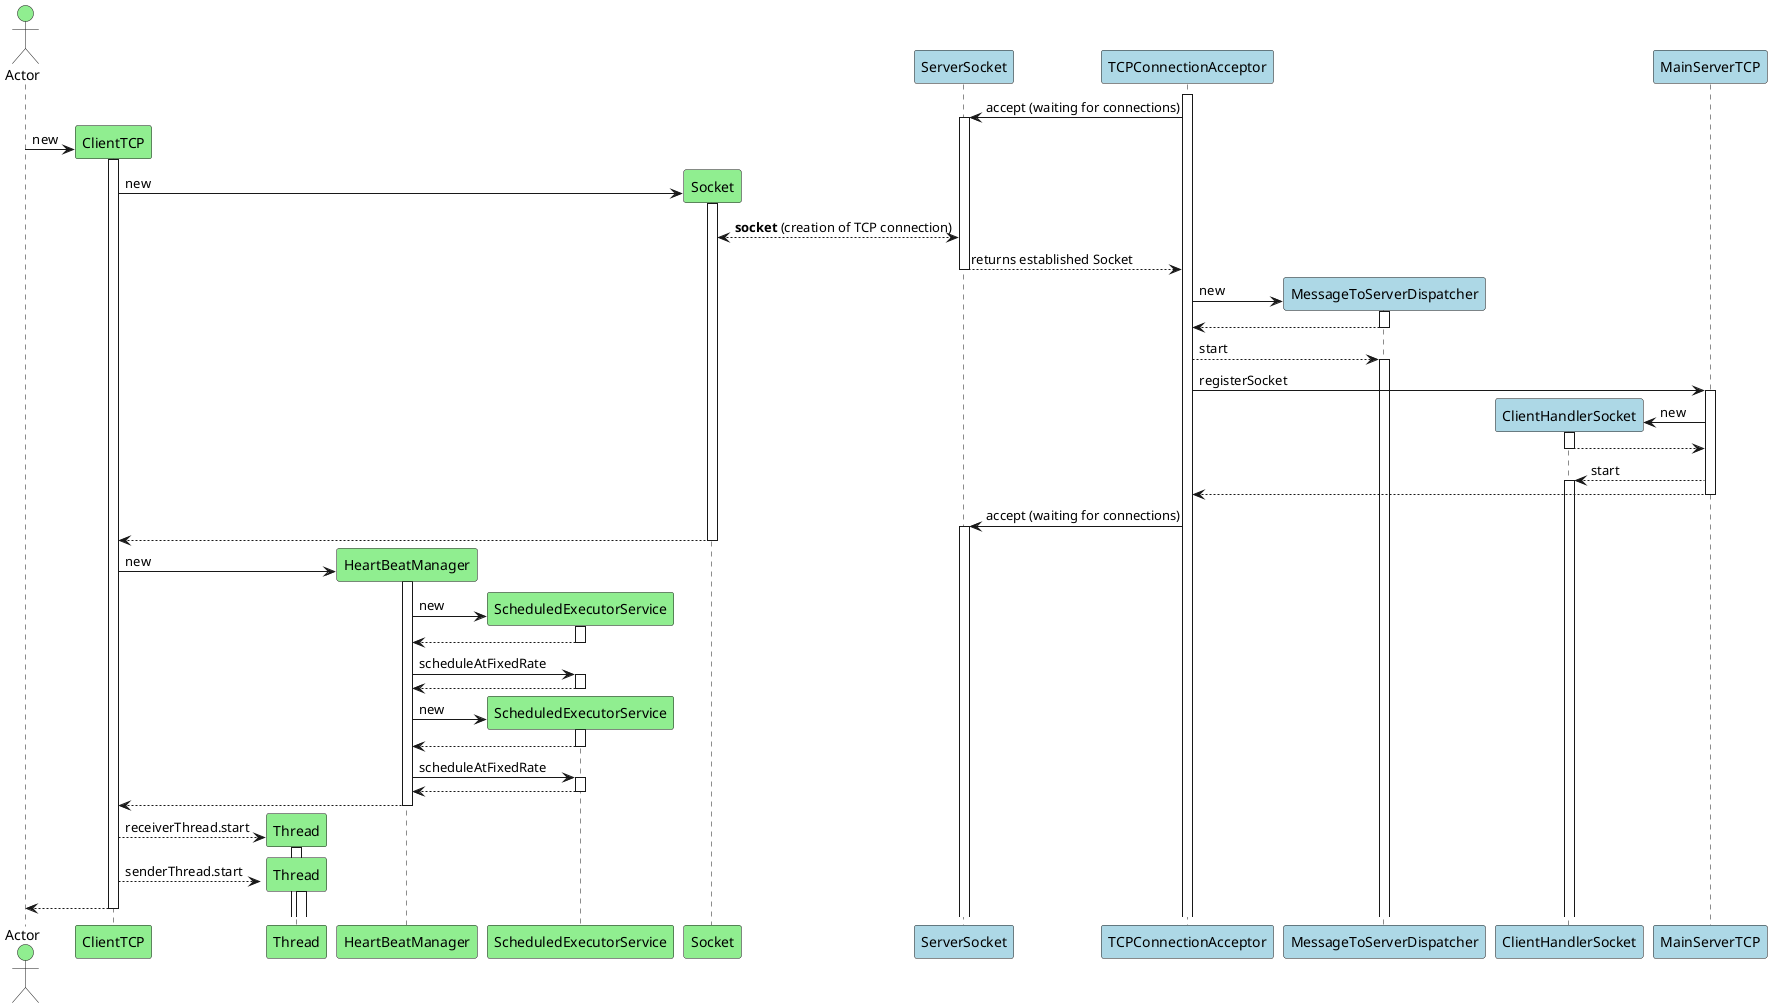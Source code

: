 @startuml
actor Actor #lightgreen
participant ClientTCP #lightgreen
participant Thread #lightgreen
participant HeartBeatManager #lightgreen
participant ScheduledExecutorService #lightgreen
participant Socket #lightgreen
participant ServerSocket #lightblue
participant TCPConnectionAcceptor #lightblue
participant MessageToServerDispatcher #lightblue
participant ClientHandlerSocket #lightblue
participant MainServerTCP #lightblue

activate TCPConnectionAcceptor
TCPConnectionAcceptor -> ServerSocket ++ : accept (waiting for connections)

create ClientTCP
Actor -> ClientTCP ++ : new

create Socket
ClientTCP -> Socket ++ : new

Socket <--> ServerSocket : **socket** (creation of TCP connection)

ServerSocket --> TCPConnectionAcceptor -- : returns established Socket

create MessageToServerDispatcher
TCPConnectionAcceptor -> MessageToServerDispatcher ++ : new

MessageToServerDispatcher --> TCPConnectionAcceptor --

TCPConnectionAcceptor --> MessageToServerDispatcher ++ : start

TCPConnectionAcceptor -> MainServerTCP ++ : registerSocket

create ClientHandlerSocket
MainServerTCP -> ClientHandlerSocket ++ : new

ClientHandlerSocket --> MainServerTCP --

MainServerTCP --> ClientHandlerSocket ++ : start

MainServerTCP --> TCPConnectionAcceptor --

TCPConnectionAcceptor -> ServerSocket ++ : accept (waiting for connections)

Socket --> ClientTCP --

create HeartBeatManager
ClientTCP -> HeartBeatManager ++ : new
create ScheduledExecutorService
HeartBeatManager -> ScheduledExecutorService ++ : new
ScheduledExecutorService --> HeartBeatManager --
HeartBeatManager -> ScheduledExecutorService ++ : scheduleAtFixedRate
ScheduledExecutorService --> HeartBeatManager --
create ScheduledExecutorService
HeartBeatManager -> ScheduledExecutorService ++ : new
ScheduledExecutorService --> HeartBeatManager --
HeartBeatManager -> ScheduledExecutorService ++ : scheduleAtFixedRate
ScheduledExecutorService --> HeartBeatManager --

HeartBeatManager --> ClientTCP --

create Thread
ClientTCP --> Thread ++ : receiverThread.start
create Thread
ClientTCP --> Thread ++ : senderThread.start


ClientTCP --> Actor --

@enduml
